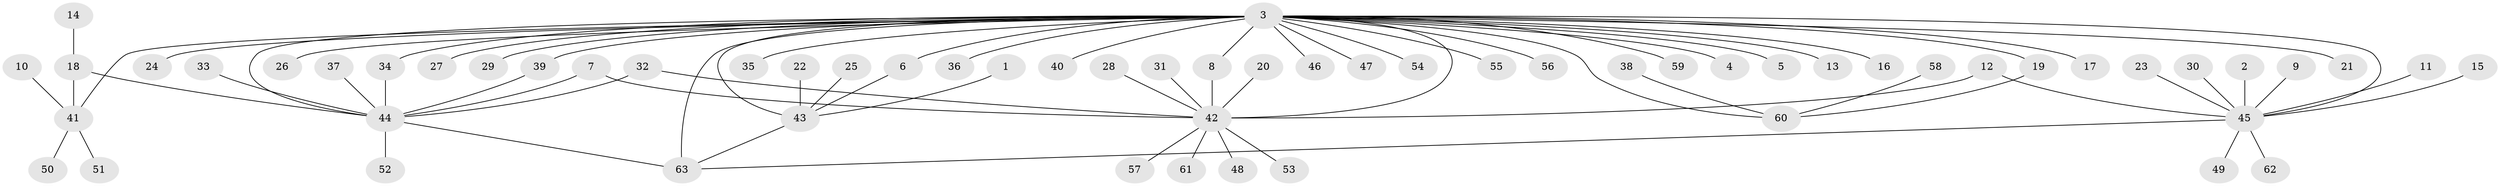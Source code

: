 // original degree distribution, {16: 0.008064516129032258, 29: 0.008064516129032258, 1: 0.5967741935483871, 5: 0.03225806451612903, 10: 0.016129032258064516, 14: 0.008064516129032258, 2: 0.18548387096774194, 17: 0.008064516129032258, 3: 0.08870967741935484, 4: 0.03225806451612903, 9: 0.008064516129032258, 6: 0.008064516129032258}
// Generated by graph-tools (version 1.1) at 2025/26/03/09/25 03:26:02]
// undirected, 63 vertices, 74 edges
graph export_dot {
graph [start="1"]
  node [color=gray90,style=filled];
  1;
  2;
  3;
  4;
  5;
  6;
  7;
  8;
  9;
  10;
  11;
  12;
  13;
  14;
  15;
  16;
  17;
  18;
  19;
  20;
  21;
  22;
  23;
  24;
  25;
  26;
  27;
  28;
  29;
  30;
  31;
  32;
  33;
  34;
  35;
  36;
  37;
  38;
  39;
  40;
  41;
  42;
  43;
  44;
  45;
  46;
  47;
  48;
  49;
  50;
  51;
  52;
  53;
  54;
  55;
  56;
  57;
  58;
  59;
  60;
  61;
  62;
  63;
  1 -- 43 [weight=1.0];
  2 -- 45 [weight=1.0];
  3 -- 4 [weight=1.0];
  3 -- 5 [weight=1.0];
  3 -- 6 [weight=1.0];
  3 -- 8 [weight=1.0];
  3 -- 13 [weight=1.0];
  3 -- 16 [weight=1.0];
  3 -- 17 [weight=1.0];
  3 -- 19 [weight=1.0];
  3 -- 21 [weight=1.0];
  3 -- 24 [weight=1.0];
  3 -- 26 [weight=1.0];
  3 -- 27 [weight=1.0];
  3 -- 29 [weight=1.0];
  3 -- 34 [weight=1.0];
  3 -- 35 [weight=1.0];
  3 -- 36 [weight=1.0];
  3 -- 39 [weight=1.0];
  3 -- 40 [weight=1.0];
  3 -- 41 [weight=1.0];
  3 -- 42 [weight=2.0];
  3 -- 43 [weight=1.0];
  3 -- 44 [weight=2.0];
  3 -- 45 [weight=1.0];
  3 -- 46 [weight=1.0];
  3 -- 47 [weight=2.0];
  3 -- 54 [weight=1.0];
  3 -- 55 [weight=1.0];
  3 -- 56 [weight=1.0];
  3 -- 59 [weight=1.0];
  3 -- 60 [weight=1.0];
  3 -- 63 [weight=3.0];
  6 -- 43 [weight=1.0];
  7 -- 42 [weight=1.0];
  7 -- 44 [weight=1.0];
  8 -- 42 [weight=1.0];
  9 -- 45 [weight=1.0];
  10 -- 41 [weight=1.0];
  11 -- 45 [weight=1.0];
  12 -- 42 [weight=1.0];
  12 -- 45 [weight=1.0];
  14 -- 18 [weight=1.0];
  15 -- 45 [weight=1.0];
  18 -- 41 [weight=1.0];
  18 -- 44 [weight=1.0];
  19 -- 60 [weight=1.0];
  20 -- 42 [weight=1.0];
  22 -- 43 [weight=1.0];
  23 -- 45 [weight=1.0];
  25 -- 43 [weight=1.0];
  28 -- 42 [weight=1.0];
  30 -- 45 [weight=1.0];
  31 -- 42 [weight=1.0];
  32 -- 42 [weight=1.0];
  32 -- 44 [weight=1.0];
  33 -- 44 [weight=1.0];
  34 -- 44 [weight=1.0];
  37 -- 44 [weight=1.0];
  38 -- 60 [weight=1.0];
  39 -- 44 [weight=1.0];
  41 -- 50 [weight=1.0];
  41 -- 51 [weight=1.0];
  42 -- 48 [weight=1.0];
  42 -- 53 [weight=1.0];
  42 -- 57 [weight=1.0];
  42 -- 61 [weight=1.0];
  43 -- 63 [weight=2.0];
  44 -- 52 [weight=1.0];
  44 -- 63 [weight=2.0];
  45 -- 49 [weight=1.0];
  45 -- 62 [weight=1.0];
  45 -- 63 [weight=1.0];
  58 -- 60 [weight=1.0];
}
